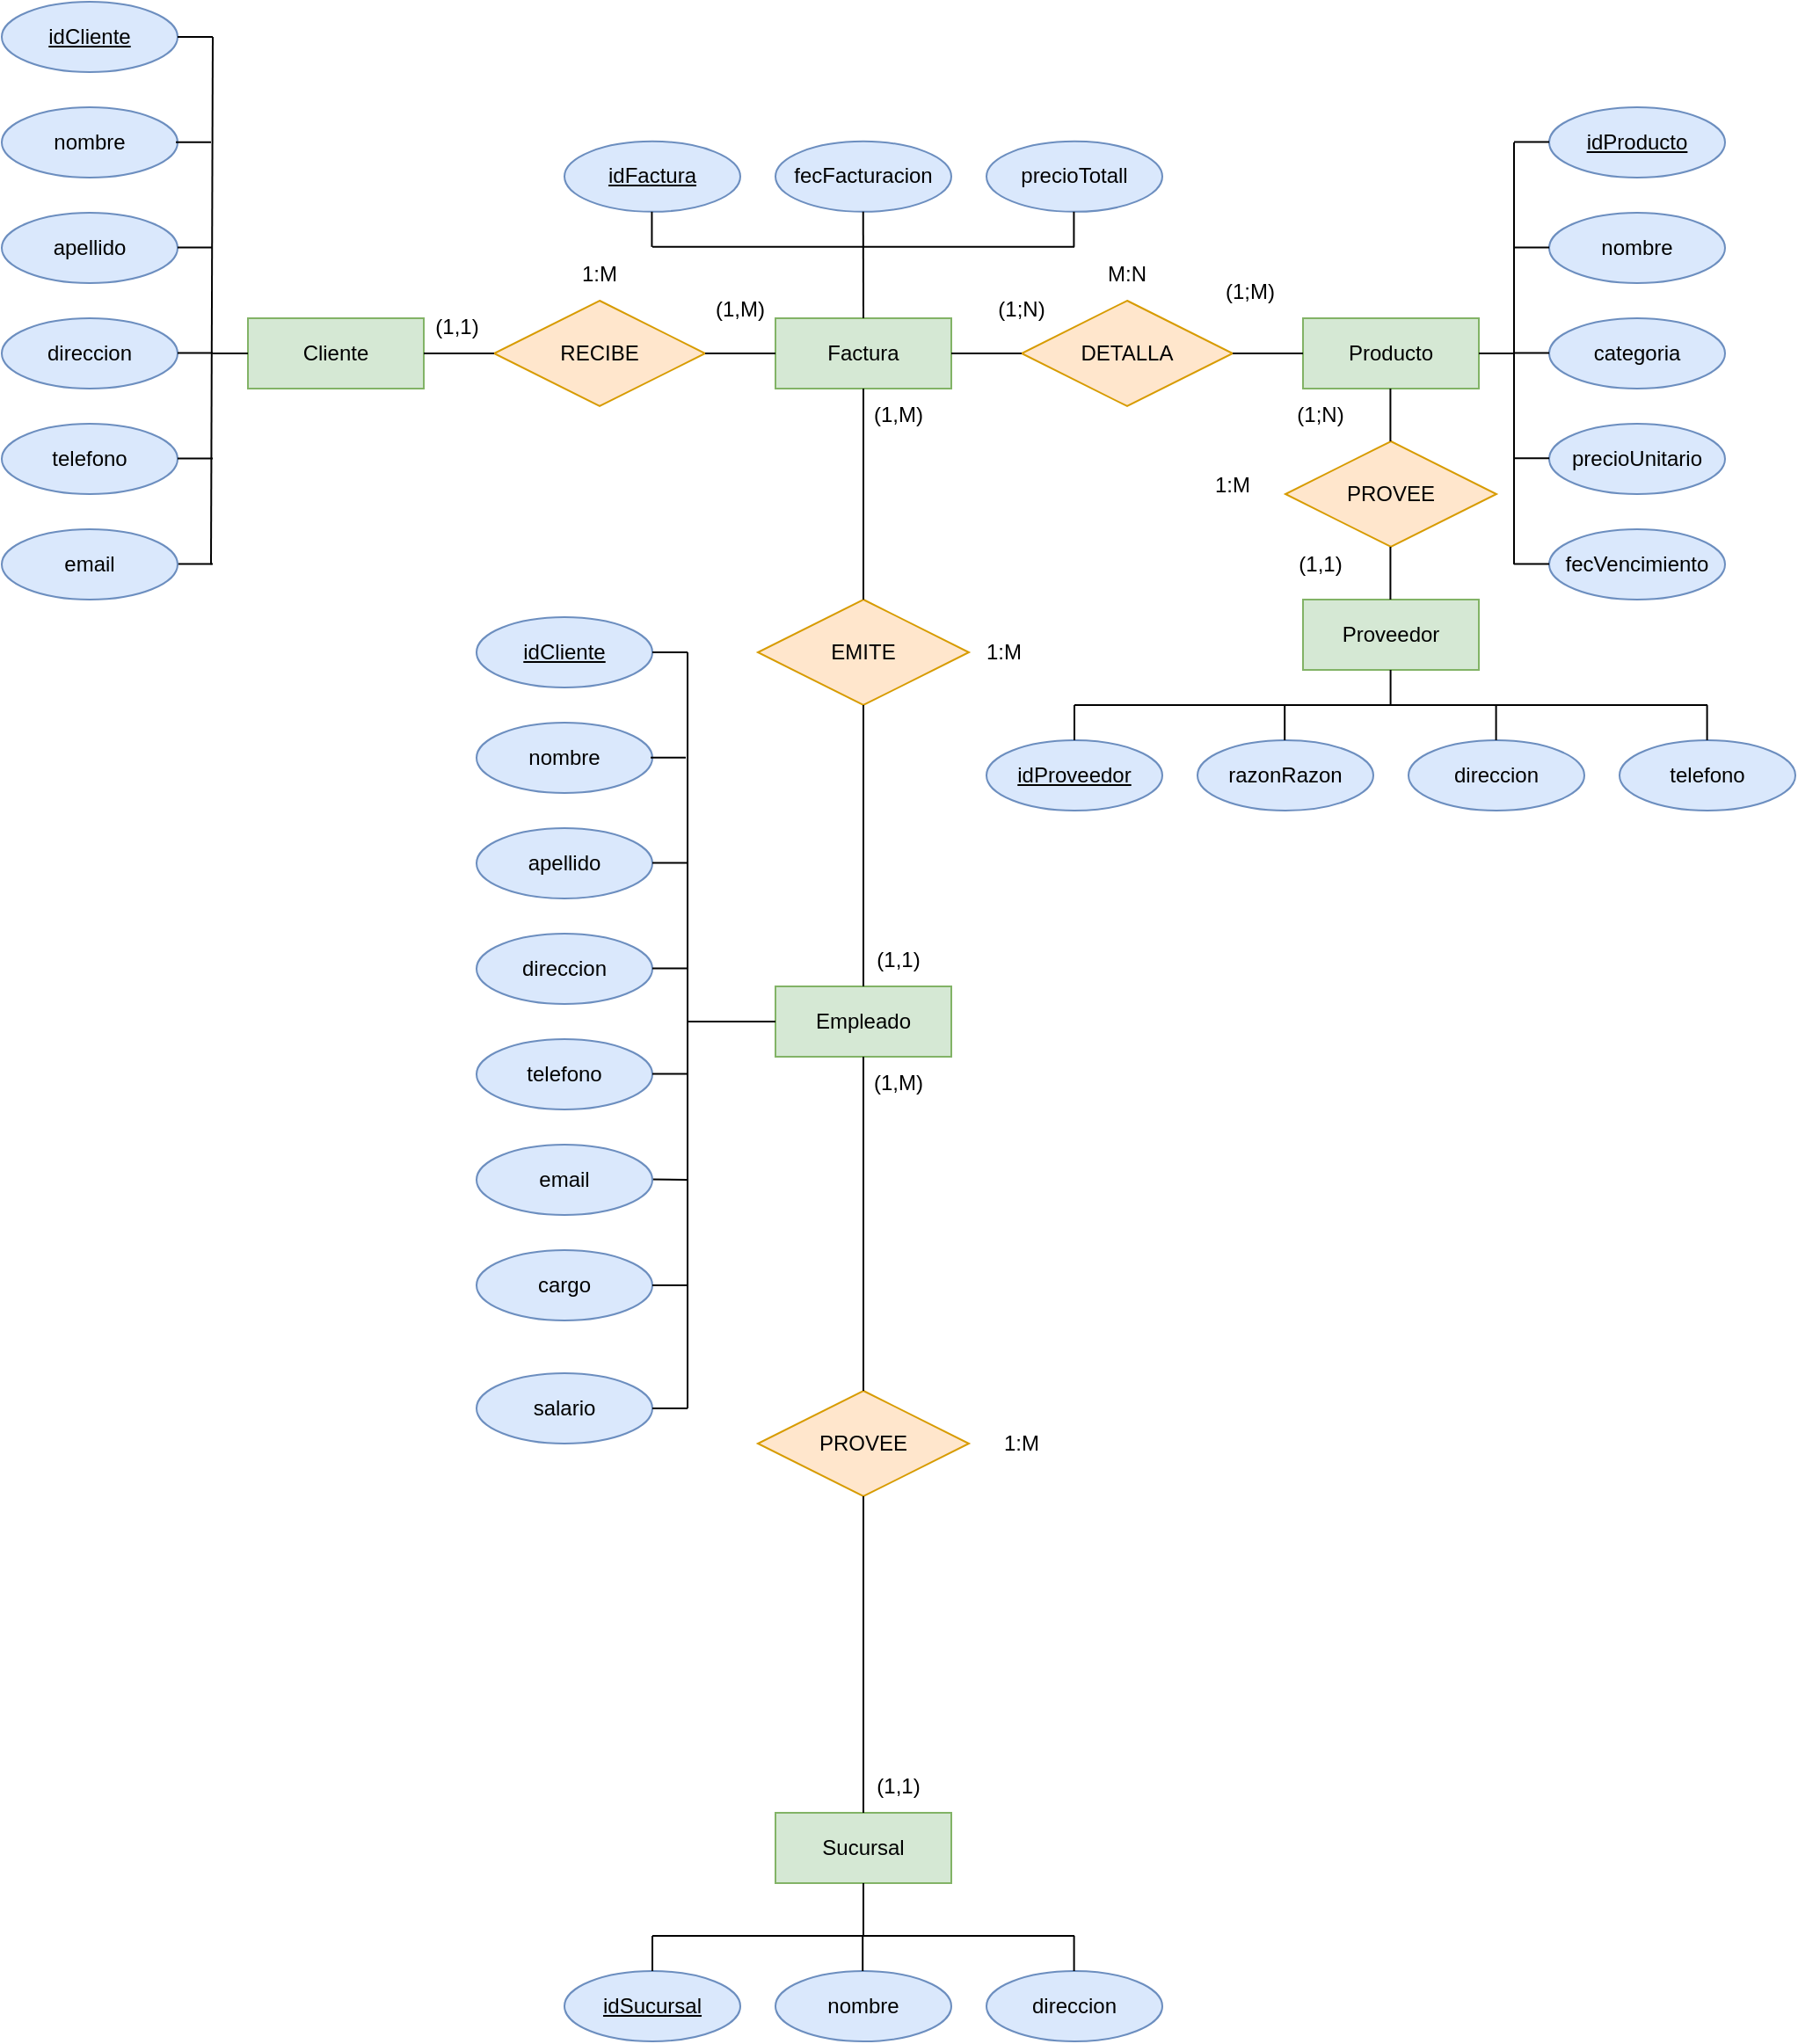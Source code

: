 <mxfile version="22.1.3" type="device">
  <diagram name="Página-1" id="oS4GnL5e1fBhtyjDvxNR">
    <mxGraphModel dx="1592" dy="1585" grid="1" gridSize="10" guides="1" tooltips="1" connect="1" arrows="1" fold="1" page="1" pageScale="1" pageWidth="827" pageHeight="1169" math="0" shadow="0">
      <root>
        <mxCell id="0" />
        <mxCell id="1" parent="0" />
        <mxCell id="rz2hdJDVGDlyGoP4z-RC-2" value="Proveedor" style="whiteSpace=wrap;html=1;align=center;fillColor=#d5e8d4;strokeColor=#82b366;" parent="1" vertex="1">
          <mxGeometry x="620" y="220" width="100" height="40" as="geometry" />
        </mxCell>
        <mxCell id="rz2hdJDVGDlyGoP4z-RC-3" value="Cliente" style="whiteSpace=wrap;html=1;align=center;fillColor=#d5e8d4;strokeColor=#82b366;" parent="1" vertex="1">
          <mxGeometry x="20" y="60" width="100" height="40" as="geometry" />
        </mxCell>
        <mxCell id="rz2hdJDVGDlyGoP4z-RC-5" value="Producto" style="whiteSpace=wrap;html=1;align=center;fillColor=#d5e8d4;strokeColor=#82b366;" parent="1" vertex="1">
          <mxGeometry x="620" y="60" width="100" height="40" as="geometry" />
        </mxCell>
        <mxCell id="rz2hdJDVGDlyGoP4z-RC-8" value="PROVEE" style="shape=rhombus;perimeter=rhombusPerimeter;whiteSpace=wrap;html=1;align=center;fillColor=#ffe6cc;strokeColor=#d79b00;" parent="1" vertex="1">
          <mxGeometry x="610" y="130" width="120" height="60" as="geometry" />
        </mxCell>
        <mxCell id="rz2hdJDVGDlyGoP4z-RC-9" value="RECIBE" style="shape=rhombus;perimeter=rhombusPerimeter;whiteSpace=wrap;html=1;align=center;fillColor=#ffe6cc;strokeColor=#d79b00;" parent="1" vertex="1">
          <mxGeometry x="160" y="50" width="120" height="60" as="geometry" />
        </mxCell>
        <mxCell id="rz2hdJDVGDlyGoP4z-RC-10" value="DETALLA" style="shape=rhombus;perimeter=rhombusPerimeter;whiteSpace=wrap;html=1;align=center;fillColor=#ffe6cc;strokeColor=#d79b00;" parent="1" vertex="1">
          <mxGeometry x="460" y="50" width="120" height="60" as="geometry" />
        </mxCell>
        <mxCell id="rz2hdJDVGDlyGoP4z-RC-11" value="Factura" style="whiteSpace=wrap;html=1;align=center;fillColor=#d5e8d4;strokeColor=#82b366;" parent="1" vertex="1">
          <mxGeometry x="320" y="60" width="100" height="40" as="geometry" />
        </mxCell>
        <mxCell id="rz2hdJDVGDlyGoP4z-RC-16" value="idCliente" style="ellipse;whiteSpace=wrap;html=1;align=center;fontStyle=4;fillColor=#dae8fc;strokeColor=#6c8ebf;" parent="1" vertex="1">
          <mxGeometry x="-120" y="-120" width="100" height="40" as="geometry" />
        </mxCell>
        <mxCell id="rz2hdJDVGDlyGoP4z-RC-18" value="apellido" style="ellipse;whiteSpace=wrap;html=1;align=center;fillColor=#dae8fc;strokeColor=#6c8ebf;" parent="1" vertex="1">
          <mxGeometry x="-120" width="100" height="40" as="geometry" />
        </mxCell>
        <mxCell id="rz2hdJDVGDlyGoP4z-RC-19" value="telefono" style="ellipse;whiteSpace=wrap;html=1;align=center;fillColor=#dae8fc;strokeColor=#6c8ebf;" parent="1" vertex="1">
          <mxGeometry x="-120" y="120" width="100" height="40" as="geometry" />
        </mxCell>
        <mxCell id="rz2hdJDVGDlyGoP4z-RC-20" value="direccion" style="ellipse;whiteSpace=wrap;html=1;align=center;fillColor=#dae8fc;strokeColor=#6c8ebf;" parent="1" vertex="1">
          <mxGeometry x="-120" y="60" width="100" height="40" as="geometry" />
        </mxCell>
        <mxCell id="rz2hdJDVGDlyGoP4z-RC-21" value="nombre" style="ellipse;whiteSpace=wrap;html=1;align=center;fillColor=#dae8fc;strokeColor=#6c8ebf;" parent="1" vertex="1">
          <mxGeometry x="-120" y="-60" width="100" height="40" as="geometry" />
        </mxCell>
        <mxCell id="rz2hdJDVGDlyGoP4z-RC-28" value="idProveedor" style="ellipse;whiteSpace=wrap;html=1;align=center;fontStyle=4;fillColor=#dae8fc;strokeColor=#6c8ebf;" parent="1" vertex="1">
          <mxGeometry x="440" y="300" width="100" height="40" as="geometry" />
        </mxCell>
        <mxCell id="rz2hdJDVGDlyGoP4z-RC-30" value="telefono" style="ellipse;whiteSpace=wrap;html=1;align=center;fillColor=#dae8fc;strokeColor=#6c8ebf;" parent="1" vertex="1">
          <mxGeometry x="800" y="300" width="100" height="40" as="geometry" />
        </mxCell>
        <mxCell id="rz2hdJDVGDlyGoP4z-RC-31" value="direccion" style="ellipse;whiteSpace=wrap;html=1;align=center;fillColor=#dae8fc;strokeColor=#6c8ebf;" parent="1" vertex="1">
          <mxGeometry x="680" y="300" width="100" height="40" as="geometry" />
        </mxCell>
        <mxCell id="rz2hdJDVGDlyGoP4z-RC-32" value="razonRazon" style="ellipse;whiteSpace=wrap;html=1;align=center;fillColor=#dae8fc;strokeColor=#6c8ebf;" parent="1" vertex="1">
          <mxGeometry x="560" y="300" width="100" height="40" as="geometry" />
        </mxCell>
        <mxCell id="rz2hdJDVGDlyGoP4z-RC-33" value="idFactura" style="ellipse;whiteSpace=wrap;html=1;align=center;fontStyle=4;fillColor=#dae8fc;strokeColor=#6c8ebf;" parent="1" vertex="1">
          <mxGeometry x="200" y="-40.57" width="100" height="40" as="geometry" />
        </mxCell>
        <mxCell id="rz2hdJDVGDlyGoP4z-RC-34" value="fecFacturacion" style="ellipse;whiteSpace=wrap;html=1;align=center;fillColor=#dae8fc;strokeColor=#6c8ebf;" parent="1" vertex="1">
          <mxGeometry x="320" y="-40.57" width="100" height="40" as="geometry" />
        </mxCell>
        <mxCell id="rz2hdJDVGDlyGoP4z-RC-36" value="precioTotall" style="ellipse;whiteSpace=wrap;html=1;align=center;fillColor=#dae8fc;strokeColor=#6c8ebf;" parent="1" vertex="1">
          <mxGeometry x="440" y="-40.57" width="100" height="40" as="geometry" />
        </mxCell>
        <mxCell id="rz2hdJDVGDlyGoP4z-RC-37" value="idProducto" style="ellipse;whiteSpace=wrap;html=1;align=center;fontStyle=4;fillColor=#dae8fc;strokeColor=#6c8ebf;" parent="1" vertex="1">
          <mxGeometry x="760" y="-60" width="100" height="40" as="geometry" />
        </mxCell>
        <mxCell id="rz2hdJDVGDlyGoP4z-RC-38" value="nombre" style="ellipse;whiteSpace=wrap;html=1;align=center;fillColor=#dae8fc;strokeColor=#6c8ebf;" parent="1" vertex="1">
          <mxGeometry x="760" width="100" height="40" as="geometry" />
        </mxCell>
        <mxCell id="rz2hdJDVGDlyGoP4z-RC-39" value="precioUnitario" style="ellipse;whiteSpace=wrap;html=1;align=center;fillColor=#dae8fc;strokeColor=#6c8ebf;" parent="1" vertex="1">
          <mxGeometry x="760" y="120" width="100" height="40" as="geometry" />
        </mxCell>
        <mxCell id="rz2hdJDVGDlyGoP4z-RC-40" value="categoria" style="ellipse;whiteSpace=wrap;html=1;align=center;fillColor=#dae8fc;strokeColor=#6c8ebf;" parent="1" vertex="1">
          <mxGeometry x="760" y="60" width="100" height="40" as="geometry" />
        </mxCell>
        <mxCell id="rz2hdJDVGDlyGoP4z-RC-41" value="fecVencimiento" style="ellipse;whiteSpace=wrap;html=1;align=center;fillColor=#dae8fc;strokeColor=#6c8ebf;" parent="1" vertex="1">
          <mxGeometry x="760" y="180" width="100" height="40" as="geometry" />
        </mxCell>
        <mxCell id="rz2hdJDVGDlyGoP4z-RC-42" value="(1,1)" style="text;html=1;strokeColor=none;fillColor=none;align=center;verticalAlign=middle;whiteSpace=wrap;rounded=0;" parent="1" vertex="1">
          <mxGeometry x="109" y="50" width="60" height="30" as="geometry" />
        </mxCell>
        <mxCell id="rz2hdJDVGDlyGoP4z-RC-43" value="1:M" style="text;html=1;strokeColor=none;fillColor=none;align=center;verticalAlign=middle;whiteSpace=wrap;rounded=0;" parent="1" vertex="1">
          <mxGeometry x="190" y="20" width="60" height="30" as="geometry" />
        </mxCell>
        <mxCell id="rz2hdJDVGDlyGoP4z-RC-45" value="(1;M)" style="text;html=1;strokeColor=none;fillColor=none;align=center;verticalAlign=middle;whiteSpace=wrap;rounded=0;" parent="1" vertex="1">
          <mxGeometry x="560" y="30" width="60" height="30" as="geometry" />
        </mxCell>
        <mxCell id="rz2hdJDVGDlyGoP4z-RC-46" value="M:N" style="text;html=1;strokeColor=none;fillColor=none;align=center;verticalAlign=middle;whiteSpace=wrap;rounded=0;" parent="1" vertex="1">
          <mxGeometry x="490" y="20" width="60" height="30" as="geometry" />
        </mxCell>
        <mxCell id="rz2hdJDVGDlyGoP4z-RC-47" value="(1,M)" style="text;html=1;strokeColor=none;fillColor=none;align=center;verticalAlign=middle;whiteSpace=wrap;rounded=0;" parent="1" vertex="1">
          <mxGeometry x="270" y="40" width="60" height="30" as="geometry" />
        </mxCell>
        <mxCell id="rz2hdJDVGDlyGoP4z-RC-48" value="(1;N)" style="text;html=1;strokeColor=none;fillColor=none;align=center;verticalAlign=middle;whiteSpace=wrap;rounded=0;" parent="1" vertex="1">
          <mxGeometry x="430" y="40" width="60" height="30" as="geometry" />
        </mxCell>
        <mxCell id="rz2hdJDVGDlyGoP4z-RC-49" value="(1;N)" style="text;html=1;strokeColor=none;fillColor=none;align=center;verticalAlign=middle;whiteSpace=wrap;rounded=0;" parent="1" vertex="1">
          <mxGeometry x="600" y="100" width="60" height="30" as="geometry" />
        </mxCell>
        <mxCell id="rz2hdJDVGDlyGoP4z-RC-50" value="(1,1)" style="text;html=1;strokeColor=none;fillColor=none;align=center;verticalAlign=middle;whiteSpace=wrap;rounded=0;" parent="1" vertex="1">
          <mxGeometry x="600" y="185" width="60" height="30" as="geometry" />
        </mxCell>
        <mxCell id="rz2hdJDVGDlyGoP4z-RC-51" value="1:M" style="text;html=1;strokeColor=none;fillColor=none;align=center;verticalAlign=middle;whiteSpace=wrap;rounded=0;" parent="1" vertex="1">
          <mxGeometry x="550" y="140" width="60" height="30" as="geometry" />
        </mxCell>
        <mxCell id="-Rssr8xIlX8RrwnYfVgQ-1" value="" style="endArrow=none;html=1;rounded=0;" parent="1" edge="1">
          <mxGeometry width="50" height="50" relative="1" as="geometry">
            <mxPoint x="120" y="80" as="sourcePoint" />
            <mxPoint x="160" y="80" as="targetPoint" />
          </mxGeometry>
        </mxCell>
        <mxCell id="-Rssr8xIlX8RrwnYfVgQ-2" value="" style="endArrow=none;html=1;rounded=0;" parent="1" edge="1">
          <mxGeometry width="50" height="50" relative="1" as="geometry">
            <mxPoint x="280" y="80" as="sourcePoint" />
            <mxPoint x="320" y="80" as="targetPoint" />
          </mxGeometry>
        </mxCell>
        <mxCell id="-Rssr8xIlX8RrwnYfVgQ-3" value="" style="endArrow=none;html=1;rounded=0;" parent="1" edge="1">
          <mxGeometry width="50" height="50" relative="1" as="geometry">
            <mxPoint x="420" y="80" as="sourcePoint" />
            <mxPoint x="460" y="80" as="targetPoint" />
          </mxGeometry>
        </mxCell>
        <mxCell id="-Rssr8xIlX8RrwnYfVgQ-4" value="" style="endArrow=none;html=1;rounded=0;" parent="1" edge="1">
          <mxGeometry width="50" height="50" relative="1" as="geometry">
            <mxPoint x="580" y="80" as="sourcePoint" />
            <mxPoint x="620" y="80" as="targetPoint" />
          </mxGeometry>
        </mxCell>
        <mxCell id="-Rssr8xIlX8RrwnYfVgQ-5" value="" style="endArrow=none;html=1;rounded=0;" parent="1" edge="1">
          <mxGeometry width="50" height="50" relative="1" as="geometry">
            <mxPoint x="669.71" y="130" as="sourcePoint" />
            <mxPoint x="669.71" y="100" as="targetPoint" />
          </mxGeometry>
        </mxCell>
        <mxCell id="-Rssr8xIlX8RrwnYfVgQ-7" value="" style="endArrow=none;html=1;rounded=0;" parent="1" edge="1">
          <mxGeometry width="50" height="50" relative="1" as="geometry">
            <mxPoint x="669.71" y="220" as="sourcePoint" />
            <mxPoint x="669.71" y="190" as="targetPoint" />
          </mxGeometry>
        </mxCell>
        <mxCell id="-Rssr8xIlX8RrwnYfVgQ-9" value="" style="endArrow=none;html=1;rounded=0;" parent="1" edge="1">
          <mxGeometry width="50" height="50" relative="1" as="geometry">
            <mxPoint x="-1" y="200.14" as="sourcePoint" />
            <mxPoint y="-100" as="targetPoint" />
          </mxGeometry>
        </mxCell>
        <mxCell id="-Rssr8xIlX8RrwnYfVgQ-11" value="" style="endArrow=none;html=1;rounded=0;" parent="1" edge="1">
          <mxGeometry width="50" height="50" relative="1" as="geometry">
            <mxPoint x="-21" y="-40.15" as="sourcePoint" />
            <mxPoint x="-1" y="-40.15" as="targetPoint" />
          </mxGeometry>
        </mxCell>
        <mxCell id="-Rssr8xIlX8RrwnYfVgQ-12" value="" style="endArrow=none;html=1;rounded=0;" parent="1" edge="1">
          <mxGeometry width="50" height="50" relative="1" as="geometry">
            <mxPoint x="-20" y="19.76" as="sourcePoint" />
            <mxPoint y="19.76" as="targetPoint" />
          </mxGeometry>
        </mxCell>
        <mxCell id="-Rssr8xIlX8RrwnYfVgQ-13" value="" style="endArrow=none;html=1;rounded=0;" parent="1" edge="1">
          <mxGeometry width="50" height="50" relative="1" as="geometry">
            <mxPoint x="-20" y="199.76" as="sourcePoint" />
            <mxPoint y="199.76" as="targetPoint" />
          </mxGeometry>
        </mxCell>
        <mxCell id="-Rssr8xIlX8RrwnYfVgQ-14" value="" style="endArrow=none;html=1;rounded=0;" parent="1" edge="1">
          <mxGeometry width="50" height="50" relative="1" as="geometry">
            <mxPoint x="-20" y="79.76" as="sourcePoint" />
            <mxPoint y="79.76" as="targetPoint" />
          </mxGeometry>
        </mxCell>
        <mxCell id="-Rssr8xIlX8RrwnYfVgQ-15" value="" style="endArrow=none;html=1;rounded=0;" parent="1" edge="1">
          <mxGeometry width="50" height="50" relative="1" as="geometry">
            <mxPoint x="-20" y="139.76" as="sourcePoint" />
            <mxPoint y="139.76" as="targetPoint" />
          </mxGeometry>
        </mxCell>
        <mxCell id="-Rssr8xIlX8RrwnYfVgQ-16" value="" style="endArrow=none;html=1;rounded=0;" parent="1" edge="1">
          <mxGeometry width="50" height="50" relative="1" as="geometry">
            <mxPoint y="80" as="sourcePoint" />
            <mxPoint x="20" y="80" as="targetPoint" />
          </mxGeometry>
        </mxCell>
        <mxCell id="-Rssr8xIlX8RrwnYfVgQ-17" value="" style="endArrow=none;html=1;rounded=0;" parent="1" edge="1">
          <mxGeometry width="50" height="50" relative="1" as="geometry">
            <mxPoint x="740" y="200" as="sourcePoint" />
            <mxPoint x="740" y="-40" as="targetPoint" />
          </mxGeometry>
        </mxCell>
        <mxCell id="-Rssr8xIlX8RrwnYfVgQ-18" value="" style="endArrow=none;html=1;rounded=0;" parent="1" edge="1">
          <mxGeometry width="50" height="50" relative="1" as="geometry">
            <mxPoint x="740" y="-40.2" as="sourcePoint" />
            <mxPoint x="760" y="-40.2" as="targetPoint" />
          </mxGeometry>
        </mxCell>
        <mxCell id="-Rssr8xIlX8RrwnYfVgQ-19" value="" style="endArrow=none;html=1;rounded=0;" parent="1" edge="1">
          <mxGeometry width="50" height="50" relative="1" as="geometry">
            <mxPoint x="740" y="19.8" as="sourcePoint" />
            <mxPoint x="760" y="19.8" as="targetPoint" />
          </mxGeometry>
        </mxCell>
        <mxCell id="-Rssr8xIlX8RrwnYfVgQ-20" value="" style="endArrow=none;html=1;rounded=0;" parent="1" edge="1">
          <mxGeometry width="50" height="50" relative="1" as="geometry">
            <mxPoint x="740" y="139.6" as="sourcePoint" />
            <mxPoint x="760" y="139.6" as="targetPoint" />
          </mxGeometry>
        </mxCell>
        <mxCell id="-Rssr8xIlX8RrwnYfVgQ-21" value="" style="endArrow=none;html=1;rounded=0;" parent="1" edge="1">
          <mxGeometry width="50" height="50" relative="1" as="geometry">
            <mxPoint x="740" y="199.8" as="sourcePoint" />
            <mxPoint x="760" y="199.8" as="targetPoint" />
          </mxGeometry>
        </mxCell>
        <mxCell id="-Rssr8xIlX8RrwnYfVgQ-22" value="" style="endArrow=none;html=1;rounded=0;" parent="1" edge="1">
          <mxGeometry width="50" height="50" relative="1" as="geometry">
            <mxPoint x="740" y="79.8" as="sourcePoint" />
            <mxPoint x="760" y="79.8" as="targetPoint" />
          </mxGeometry>
        </mxCell>
        <mxCell id="-Rssr8xIlX8RrwnYfVgQ-23" value="" style="endArrow=none;html=1;rounded=0;" parent="1" edge="1">
          <mxGeometry width="50" height="50" relative="1" as="geometry">
            <mxPoint x="720" y="80" as="sourcePoint" />
            <mxPoint x="740" y="80" as="targetPoint" />
          </mxGeometry>
        </mxCell>
        <mxCell id="-Rssr8xIlX8RrwnYfVgQ-24" value="" style="endArrow=none;html=1;rounded=0;" parent="1" edge="1">
          <mxGeometry width="50" height="50" relative="1" as="geometry">
            <mxPoint x="490" y="19.43" as="sourcePoint" />
            <mxPoint x="250" y="19.43" as="targetPoint" />
          </mxGeometry>
        </mxCell>
        <mxCell id="-Rssr8xIlX8RrwnYfVgQ-25" value="" style="endArrow=none;html=1;rounded=0;" parent="1" edge="1">
          <mxGeometry width="50" height="50" relative="1" as="geometry">
            <mxPoint x="249.71" y="19.43" as="sourcePoint" />
            <mxPoint x="249.71" y="-0.57" as="targetPoint" />
          </mxGeometry>
        </mxCell>
        <mxCell id="-Rssr8xIlX8RrwnYfVgQ-26" value="" style="endArrow=none;html=1;rounded=0;" parent="1" edge="1">
          <mxGeometry width="50" height="50" relative="1" as="geometry">
            <mxPoint x="489.71" y="19.43" as="sourcePoint" />
            <mxPoint x="489.71" y="-0.57" as="targetPoint" />
          </mxGeometry>
        </mxCell>
        <mxCell id="-Rssr8xIlX8RrwnYfVgQ-27" value="" style="endArrow=none;html=1;rounded=0;exitX=0.5;exitY=0;exitDx=0;exitDy=0;" parent="1" source="rz2hdJDVGDlyGoP4z-RC-11" edge="1">
          <mxGeometry width="50" height="50" relative="1" as="geometry">
            <mxPoint x="369.86" y="19.43" as="sourcePoint" />
            <mxPoint x="369.86" y="-0.57" as="targetPoint" />
          </mxGeometry>
        </mxCell>
        <mxCell id="-Rssr8xIlX8RrwnYfVgQ-28" value="" style="endArrow=none;html=1;rounded=0;" parent="1" edge="1">
          <mxGeometry width="50" height="50" relative="1" as="geometry">
            <mxPoint x="490" y="280" as="sourcePoint" />
            <mxPoint x="850" y="280" as="targetPoint" />
          </mxGeometry>
        </mxCell>
        <mxCell id="-Rssr8xIlX8RrwnYfVgQ-29" value="" style="endArrow=none;html=1;rounded=0;" parent="1" edge="1">
          <mxGeometry width="50" height="50" relative="1" as="geometry">
            <mxPoint x="490" y="300" as="sourcePoint" />
            <mxPoint x="490" y="280" as="targetPoint" />
          </mxGeometry>
        </mxCell>
        <mxCell id="-Rssr8xIlX8RrwnYfVgQ-30" value="" style="endArrow=none;html=1;rounded=0;" parent="1" edge="1">
          <mxGeometry width="50" height="50" relative="1" as="geometry">
            <mxPoint x="849.8" y="300" as="sourcePoint" />
            <mxPoint x="849.8" y="280" as="targetPoint" />
          </mxGeometry>
        </mxCell>
        <mxCell id="-Rssr8xIlX8RrwnYfVgQ-31" value="" style="endArrow=none;html=1;rounded=0;" parent="1" edge="1">
          <mxGeometry width="50" height="50" relative="1" as="geometry">
            <mxPoint x="609.6" y="300" as="sourcePoint" />
            <mxPoint x="609.6" y="280" as="targetPoint" />
          </mxGeometry>
        </mxCell>
        <mxCell id="-Rssr8xIlX8RrwnYfVgQ-32" value="" style="endArrow=none;html=1;rounded=0;" parent="1" edge="1">
          <mxGeometry width="50" height="50" relative="1" as="geometry">
            <mxPoint x="729.8" y="300" as="sourcePoint" />
            <mxPoint x="729.8" y="280" as="targetPoint" />
          </mxGeometry>
        </mxCell>
        <mxCell id="-Rssr8xIlX8RrwnYfVgQ-33" value="" style="endArrow=none;html=1;rounded=0;" parent="1" edge="1">
          <mxGeometry width="50" height="50" relative="1" as="geometry">
            <mxPoint x="669.8" y="280" as="sourcePoint" />
            <mxPoint x="669.8" y="260" as="targetPoint" />
          </mxGeometry>
        </mxCell>
        <mxCell id="VsWsPcHv5tTH_bZflvKm-1" value="email" style="ellipse;whiteSpace=wrap;html=1;align=center;fillColor=#dae8fc;strokeColor=#6c8ebf;" vertex="1" parent="1">
          <mxGeometry x="-120" y="180" width="100" height="40" as="geometry" />
        </mxCell>
        <mxCell id="VsWsPcHv5tTH_bZflvKm-2" value="" style="endArrow=none;html=1;rounded=0;exitX=1;exitY=0.5;exitDx=0;exitDy=0;" edge="1" parent="1" source="rz2hdJDVGDlyGoP4z-RC-16">
          <mxGeometry width="50" height="50" relative="1" as="geometry">
            <mxPoint x="40" y="-50" as="sourcePoint" />
            <mxPoint y="-100" as="targetPoint" />
          </mxGeometry>
        </mxCell>
        <mxCell id="VsWsPcHv5tTH_bZflvKm-3" value="Empleado" style="whiteSpace=wrap;html=1;align=center;fillColor=#d5e8d4;strokeColor=#82b366;" vertex="1" parent="1">
          <mxGeometry x="320" y="440" width="100" height="40" as="geometry" />
        </mxCell>
        <mxCell id="VsWsPcHv5tTH_bZflvKm-4" value="idCliente" style="ellipse;whiteSpace=wrap;html=1;align=center;fontStyle=4;fillColor=#dae8fc;strokeColor=#6c8ebf;" vertex="1" parent="1">
          <mxGeometry x="150" y="230" width="100" height="40" as="geometry" />
        </mxCell>
        <mxCell id="VsWsPcHv5tTH_bZflvKm-5" value="apellido" style="ellipse;whiteSpace=wrap;html=1;align=center;fillColor=#dae8fc;strokeColor=#6c8ebf;" vertex="1" parent="1">
          <mxGeometry x="150" y="350" width="100" height="40" as="geometry" />
        </mxCell>
        <mxCell id="VsWsPcHv5tTH_bZflvKm-6" value="telefono" style="ellipse;whiteSpace=wrap;html=1;align=center;fillColor=#dae8fc;strokeColor=#6c8ebf;" vertex="1" parent="1">
          <mxGeometry x="150" y="470" width="100" height="40" as="geometry" />
        </mxCell>
        <mxCell id="VsWsPcHv5tTH_bZflvKm-7" value="direccion" style="ellipse;whiteSpace=wrap;html=1;align=center;fillColor=#dae8fc;strokeColor=#6c8ebf;" vertex="1" parent="1">
          <mxGeometry x="150" y="410" width="100" height="40" as="geometry" />
        </mxCell>
        <mxCell id="VsWsPcHv5tTH_bZflvKm-8" value="nombre" style="ellipse;whiteSpace=wrap;html=1;align=center;fillColor=#dae8fc;strokeColor=#6c8ebf;" vertex="1" parent="1">
          <mxGeometry x="150" y="290" width="100" height="40" as="geometry" />
        </mxCell>
        <mxCell id="VsWsPcHv5tTH_bZflvKm-9" value="" style="endArrow=none;html=1;rounded=0;" edge="1" parent="1">
          <mxGeometry width="50" height="50" relative="1" as="geometry">
            <mxPoint x="270" y="680" as="sourcePoint" />
            <mxPoint x="270" y="250" as="targetPoint" />
          </mxGeometry>
        </mxCell>
        <mxCell id="VsWsPcHv5tTH_bZflvKm-10" value="" style="endArrow=none;html=1;rounded=0;" edge="1" parent="1">
          <mxGeometry width="50" height="50" relative="1" as="geometry">
            <mxPoint x="249" y="309.85" as="sourcePoint" />
            <mxPoint x="269" y="309.85" as="targetPoint" />
          </mxGeometry>
        </mxCell>
        <mxCell id="VsWsPcHv5tTH_bZflvKm-11" value="" style="endArrow=none;html=1;rounded=0;" edge="1" parent="1">
          <mxGeometry width="50" height="50" relative="1" as="geometry">
            <mxPoint x="250" y="369.76" as="sourcePoint" />
            <mxPoint x="270" y="369.76" as="targetPoint" />
          </mxGeometry>
        </mxCell>
        <mxCell id="VsWsPcHv5tTH_bZflvKm-12" value="" style="endArrow=none;html=1;rounded=0;" edge="1" parent="1">
          <mxGeometry width="50" height="50" relative="1" as="geometry">
            <mxPoint x="250" y="549.76" as="sourcePoint" />
            <mxPoint x="270" y="550" as="targetPoint" />
          </mxGeometry>
        </mxCell>
        <mxCell id="VsWsPcHv5tTH_bZflvKm-13" value="" style="endArrow=none;html=1;rounded=0;" edge="1" parent="1">
          <mxGeometry width="50" height="50" relative="1" as="geometry">
            <mxPoint x="250" y="429.76" as="sourcePoint" />
            <mxPoint x="270" y="429.76" as="targetPoint" />
          </mxGeometry>
        </mxCell>
        <mxCell id="VsWsPcHv5tTH_bZflvKm-14" value="" style="endArrow=none;html=1;rounded=0;" edge="1" parent="1">
          <mxGeometry width="50" height="50" relative="1" as="geometry">
            <mxPoint x="250" y="489.76" as="sourcePoint" />
            <mxPoint x="270" y="489.76" as="targetPoint" />
          </mxGeometry>
        </mxCell>
        <mxCell id="VsWsPcHv5tTH_bZflvKm-15" value="email" style="ellipse;whiteSpace=wrap;html=1;align=center;fillColor=#dae8fc;strokeColor=#6c8ebf;" vertex="1" parent="1">
          <mxGeometry x="150" y="530" width="100" height="40" as="geometry" />
        </mxCell>
        <mxCell id="VsWsPcHv5tTH_bZflvKm-16" value="" style="endArrow=none;html=1;rounded=0;exitX=1;exitY=0.5;exitDx=0;exitDy=0;" edge="1" parent="1" source="VsWsPcHv5tTH_bZflvKm-4">
          <mxGeometry width="50" height="50" relative="1" as="geometry">
            <mxPoint x="310" y="300" as="sourcePoint" />
            <mxPoint x="270" y="250" as="targetPoint" />
          </mxGeometry>
        </mxCell>
        <mxCell id="VsWsPcHv5tTH_bZflvKm-17" value="cargo" style="ellipse;whiteSpace=wrap;html=1;align=center;fillColor=#dae8fc;strokeColor=#6c8ebf;" vertex="1" parent="1">
          <mxGeometry x="150" y="590" width="100" height="40" as="geometry" />
        </mxCell>
        <mxCell id="VsWsPcHv5tTH_bZflvKm-18" value="salario" style="ellipse;whiteSpace=wrap;html=1;align=center;fillColor=#dae8fc;strokeColor=#6c8ebf;" vertex="1" parent="1">
          <mxGeometry x="150" y="660" width="100" height="40" as="geometry" />
        </mxCell>
        <mxCell id="VsWsPcHv5tTH_bZflvKm-20" value="" style="endArrow=none;html=1;rounded=0;exitX=1;exitY=0.5;exitDx=0;exitDy=0;" edge="1" parent="1" source="VsWsPcHv5tTH_bZflvKm-17">
          <mxGeometry width="50" height="50" relative="1" as="geometry">
            <mxPoint x="70" y="650" as="sourcePoint" />
            <mxPoint x="270" y="610" as="targetPoint" />
          </mxGeometry>
        </mxCell>
        <mxCell id="VsWsPcHv5tTH_bZflvKm-21" value="" style="endArrow=none;html=1;rounded=0;exitX=1;exitY=0.5;exitDx=0;exitDy=0;" edge="1" parent="1" source="VsWsPcHv5tTH_bZflvKm-18">
          <mxGeometry width="50" height="50" relative="1" as="geometry">
            <mxPoint x="70" y="650" as="sourcePoint" />
            <mxPoint x="270" y="680" as="targetPoint" />
          </mxGeometry>
        </mxCell>
        <mxCell id="VsWsPcHv5tTH_bZflvKm-22" value="" style="endArrow=none;html=1;rounded=0;entryX=0;entryY=0.5;entryDx=0;entryDy=0;" edge="1" parent="1" target="VsWsPcHv5tTH_bZflvKm-3">
          <mxGeometry width="50" height="50" relative="1" as="geometry">
            <mxPoint x="270" y="460" as="sourcePoint" />
            <mxPoint x="120" y="430" as="targetPoint" />
          </mxGeometry>
        </mxCell>
        <mxCell id="VsWsPcHv5tTH_bZflvKm-23" value="EMITE" style="shape=rhombus;perimeter=rhombusPerimeter;whiteSpace=wrap;html=1;align=center;fillColor=#ffe6cc;strokeColor=#d79b00;" vertex="1" parent="1">
          <mxGeometry x="310" y="220" width="120" height="60" as="geometry" />
        </mxCell>
        <mxCell id="VsWsPcHv5tTH_bZflvKm-24" value="" style="endArrow=none;html=1;rounded=0;entryX=0.5;entryY=1;entryDx=0;entryDy=0;exitX=0.5;exitY=0;exitDx=0;exitDy=0;" edge="1" parent="1" source="VsWsPcHv5tTH_bZflvKm-23" target="rz2hdJDVGDlyGoP4z-RC-11">
          <mxGeometry width="50" height="50" relative="1" as="geometry">
            <mxPoint x="70" y="310" as="sourcePoint" />
            <mxPoint x="120" y="260" as="targetPoint" />
          </mxGeometry>
        </mxCell>
        <mxCell id="VsWsPcHv5tTH_bZflvKm-25" value="" style="endArrow=none;html=1;rounded=0;entryX=0.5;entryY=1;entryDx=0;entryDy=0;exitX=0.5;exitY=0;exitDx=0;exitDy=0;" edge="1" parent="1" source="VsWsPcHv5tTH_bZflvKm-3" target="VsWsPcHv5tTH_bZflvKm-23">
          <mxGeometry width="50" height="50" relative="1" as="geometry">
            <mxPoint x="70" y="310" as="sourcePoint" />
            <mxPoint x="120" y="260" as="targetPoint" />
          </mxGeometry>
        </mxCell>
        <mxCell id="VsWsPcHv5tTH_bZflvKm-26" value="(1,1)" style="text;html=1;strokeColor=none;fillColor=none;align=center;verticalAlign=middle;whiteSpace=wrap;rounded=0;" vertex="1" parent="1">
          <mxGeometry x="360" y="410" width="60" height="30" as="geometry" />
        </mxCell>
        <mxCell id="VsWsPcHv5tTH_bZflvKm-27" value="1:M" style="text;html=1;strokeColor=none;fillColor=none;align=center;verticalAlign=middle;whiteSpace=wrap;rounded=0;" vertex="1" parent="1">
          <mxGeometry x="420" y="235" width="60" height="30" as="geometry" />
        </mxCell>
        <mxCell id="VsWsPcHv5tTH_bZflvKm-28" value="(1,M)" style="text;html=1;strokeColor=none;fillColor=none;align=center;verticalAlign=middle;whiteSpace=wrap;rounded=0;" vertex="1" parent="1">
          <mxGeometry x="360" y="100" width="60" height="30" as="geometry" />
        </mxCell>
        <mxCell id="VsWsPcHv5tTH_bZflvKm-29" value="Sucursal" style="whiteSpace=wrap;html=1;align=center;fillColor=#d5e8d4;strokeColor=#82b366;" vertex="1" parent="1">
          <mxGeometry x="320" y="910" width="100" height="40" as="geometry" />
        </mxCell>
        <mxCell id="VsWsPcHv5tTH_bZflvKm-30" value="idSucursal" style="ellipse;whiteSpace=wrap;html=1;align=center;fontStyle=4;fillColor=#dae8fc;strokeColor=#6c8ebf;" vertex="1" parent="1">
          <mxGeometry x="200" y="1000" width="100" height="40" as="geometry" />
        </mxCell>
        <mxCell id="VsWsPcHv5tTH_bZflvKm-32" value="direccion" style="ellipse;whiteSpace=wrap;html=1;align=center;fillColor=#dae8fc;strokeColor=#6c8ebf;" vertex="1" parent="1">
          <mxGeometry x="440" y="1000" width="100" height="40" as="geometry" />
        </mxCell>
        <mxCell id="VsWsPcHv5tTH_bZflvKm-33" value="nombre" style="ellipse;whiteSpace=wrap;html=1;align=center;fillColor=#dae8fc;strokeColor=#6c8ebf;" vertex="1" parent="1">
          <mxGeometry x="320" y="1000" width="100" height="40" as="geometry" />
        </mxCell>
        <mxCell id="VsWsPcHv5tTH_bZflvKm-34" value="" style="endArrow=none;html=1;rounded=0;" edge="1" parent="1">
          <mxGeometry width="50" height="50" relative="1" as="geometry">
            <mxPoint x="250" y="980" as="sourcePoint" />
            <mxPoint x="490" y="980" as="targetPoint" />
          </mxGeometry>
        </mxCell>
        <mxCell id="VsWsPcHv5tTH_bZflvKm-35" value="" style="endArrow=none;html=1;rounded=0;" edge="1" parent="1">
          <mxGeometry width="50" height="50" relative="1" as="geometry">
            <mxPoint x="250" y="1000" as="sourcePoint" />
            <mxPoint x="250" y="980" as="targetPoint" />
          </mxGeometry>
        </mxCell>
        <mxCell id="VsWsPcHv5tTH_bZflvKm-37" value="" style="endArrow=none;html=1;rounded=0;" edge="1" parent="1">
          <mxGeometry width="50" height="50" relative="1" as="geometry">
            <mxPoint x="369.6" y="1000" as="sourcePoint" />
            <mxPoint x="369.6" y="980" as="targetPoint" />
          </mxGeometry>
        </mxCell>
        <mxCell id="VsWsPcHv5tTH_bZflvKm-38" value="" style="endArrow=none;html=1;rounded=0;" edge="1" parent="1">
          <mxGeometry width="50" height="50" relative="1" as="geometry">
            <mxPoint x="489.8" y="1000" as="sourcePoint" />
            <mxPoint x="489.8" y="980" as="targetPoint" />
          </mxGeometry>
        </mxCell>
        <mxCell id="VsWsPcHv5tTH_bZflvKm-39" value="" style="endArrow=none;html=1;rounded=0;entryX=0.5;entryY=1;entryDx=0;entryDy=0;" edge="1" parent="1" target="VsWsPcHv5tTH_bZflvKm-29">
          <mxGeometry width="50" height="50" relative="1" as="geometry">
            <mxPoint x="370" y="980" as="sourcePoint" />
            <mxPoint x="410" y="1000" as="targetPoint" />
          </mxGeometry>
        </mxCell>
        <mxCell id="VsWsPcHv5tTH_bZflvKm-40" value="PROVEE" style="shape=rhombus;perimeter=rhombusPerimeter;whiteSpace=wrap;html=1;align=center;fillColor=#ffe6cc;strokeColor=#d79b00;" vertex="1" parent="1">
          <mxGeometry x="310" y="670" width="120" height="60" as="geometry" />
        </mxCell>
        <mxCell id="VsWsPcHv5tTH_bZflvKm-41" value="" style="endArrow=none;html=1;rounded=0;entryX=0.5;entryY=1;entryDx=0;entryDy=0;exitX=0.5;exitY=0;exitDx=0;exitDy=0;" edge="1" parent="1" source="VsWsPcHv5tTH_bZflvKm-40" target="VsWsPcHv5tTH_bZflvKm-3">
          <mxGeometry width="50" height="50" relative="1" as="geometry">
            <mxPoint x="360" y="640" as="sourcePoint" />
            <mxPoint x="410" y="590" as="targetPoint" />
          </mxGeometry>
        </mxCell>
        <mxCell id="VsWsPcHv5tTH_bZflvKm-42" value="" style="endArrow=none;html=1;rounded=0;entryX=0.5;entryY=0;entryDx=0;entryDy=0;exitX=0.5;exitY=1;exitDx=0;exitDy=0;" edge="1" parent="1" source="VsWsPcHv5tTH_bZflvKm-40" target="VsWsPcHv5tTH_bZflvKm-29">
          <mxGeometry width="50" height="50" relative="1" as="geometry">
            <mxPoint x="360" y="640" as="sourcePoint" />
            <mxPoint x="410" y="590" as="targetPoint" />
          </mxGeometry>
        </mxCell>
        <mxCell id="VsWsPcHv5tTH_bZflvKm-43" value="(1,1)" style="text;html=1;strokeColor=none;fillColor=none;align=center;verticalAlign=middle;whiteSpace=wrap;rounded=0;" vertex="1" parent="1">
          <mxGeometry x="360" y="880" width="60" height="30" as="geometry" />
        </mxCell>
        <mxCell id="VsWsPcHv5tTH_bZflvKm-44" value="1:M" style="text;html=1;strokeColor=none;fillColor=none;align=center;verticalAlign=middle;whiteSpace=wrap;rounded=0;" vertex="1" parent="1">
          <mxGeometry x="430" y="685" width="60" height="30" as="geometry" />
        </mxCell>
        <mxCell id="VsWsPcHv5tTH_bZflvKm-45" value="(1,M)" style="text;html=1;strokeColor=none;fillColor=none;align=center;verticalAlign=middle;whiteSpace=wrap;rounded=0;" vertex="1" parent="1">
          <mxGeometry x="360" y="480" width="60" height="30" as="geometry" />
        </mxCell>
      </root>
    </mxGraphModel>
  </diagram>
</mxfile>
